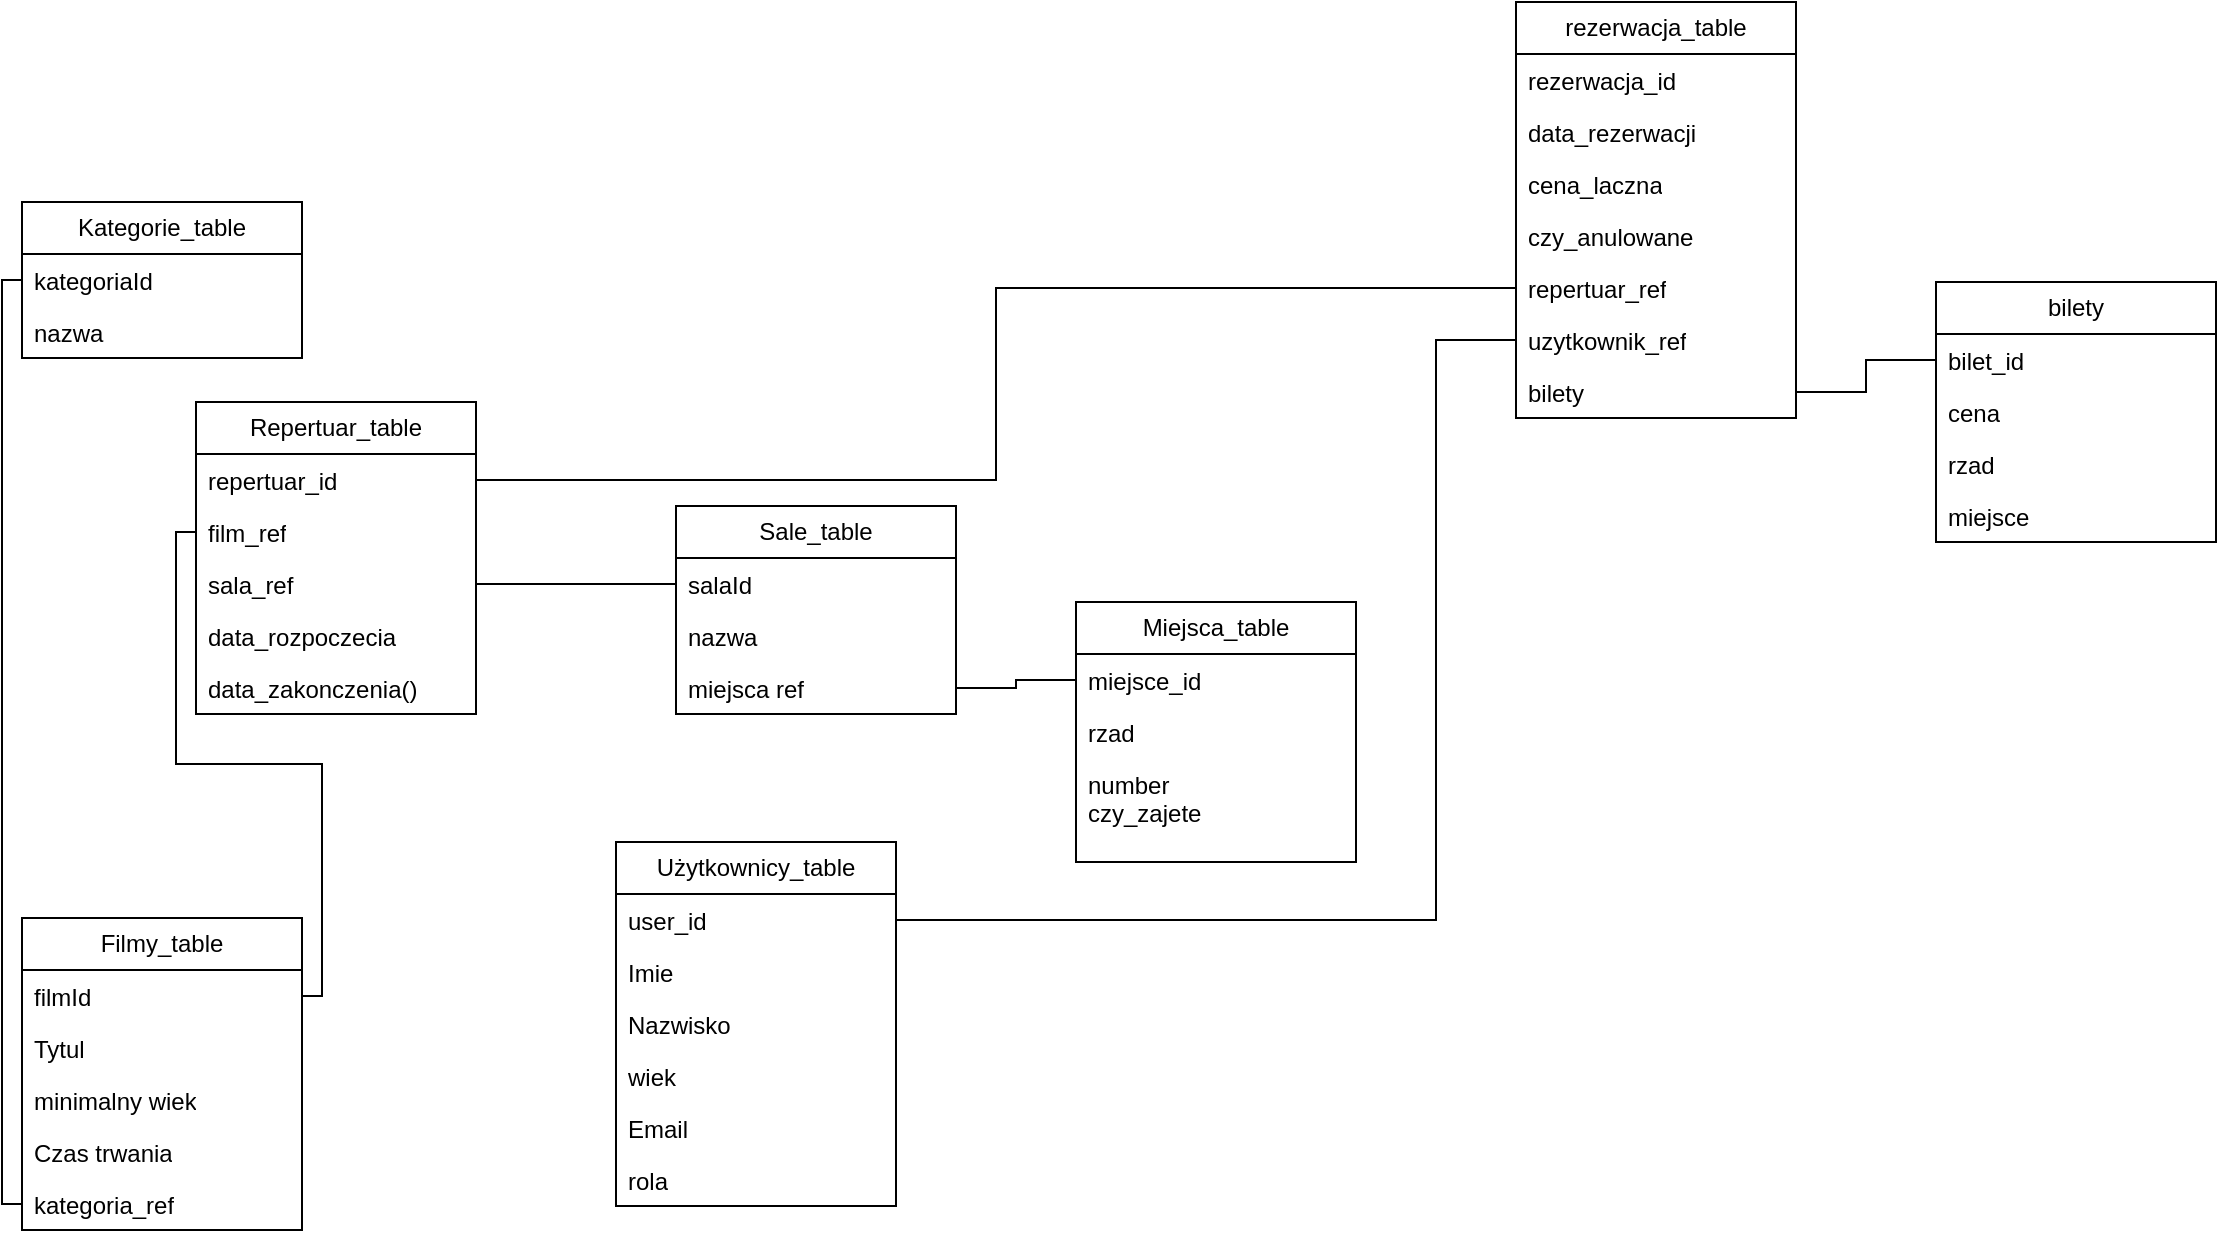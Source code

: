<mxfile version="26.0.10">
  <diagram name="Strona-1" id="0WfoME2lwTY1xLdd7LKN">
    <mxGraphModel dx="1226" dy="1834" grid="1" gridSize="10" guides="1" tooltips="1" connect="1" arrows="1" fold="1" page="1" pageScale="1" pageWidth="827" pageHeight="1169" math="0" shadow="0">
      <root>
        <mxCell id="0" />
        <mxCell id="1" parent="0" />
        <mxCell id="bkE1MvGMu-9cmSeCARTN-6" value="Użytkownicy_table" style="swimlane;fontStyle=0;childLayout=stackLayout;horizontal=1;startSize=26;fillColor=none;horizontalStack=0;resizeParent=1;resizeParentMax=0;resizeLast=0;collapsible=1;marginBottom=0;whiteSpace=wrap;html=1;" parent="1" vertex="1">
          <mxGeometry x="570" y="100" width="140" height="182" as="geometry" />
        </mxCell>
        <mxCell id="bkE1MvGMu-9cmSeCARTN-7" value="user_id" style="text;strokeColor=none;fillColor=none;align=left;verticalAlign=top;spacingLeft=4;spacingRight=4;overflow=hidden;rotatable=0;points=[[0,0.5],[1,0.5]];portConstraint=eastwest;whiteSpace=wrap;html=1;" parent="bkE1MvGMu-9cmSeCARTN-6" vertex="1">
          <mxGeometry y="26" width="140" height="26" as="geometry" />
        </mxCell>
        <mxCell id="bkE1MvGMu-9cmSeCARTN-8" value="Imie" style="text;strokeColor=none;fillColor=none;align=left;verticalAlign=top;spacingLeft=4;spacingRight=4;overflow=hidden;rotatable=0;points=[[0,0.5],[1,0.5]];portConstraint=eastwest;whiteSpace=wrap;html=1;" parent="bkE1MvGMu-9cmSeCARTN-6" vertex="1">
          <mxGeometry y="52" width="140" height="26" as="geometry" />
        </mxCell>
        <mxCell id="bkE1MvGMu-9cmSeCARTN-9" value="Nazwisko" style="text;strokeColor=none;fillColor=none;align=left;verticalAlign=top;spacingLeft=4;spacingRight=4;overflow=hidden;rotatable=0;points=[[0,0.5],[1,0.5]];portConstraint=eastwest;whiteSpace=wrap;html=1;" parent="bkE1MvGMu-9cmSeCARTN-6" vertex="1">
          <mxGeometry y="78" width="140" height="26" as="geometry" />
        </mxCell>
        <mxCell id="bkE1MvGMu-9cmSeCARTN-56" value="wiek" style="text;strokeColor=none;fillColor=none;align=left;verticalAlign=top;spacingLeft=4;spacingRight=4;overflow=hidden;rotatable=0;points=[[0,0.5],[1,0.5]];portConstraint=eastwest;whiteSpace=wrap;html=1;" parent="bkE1MvGMu-9cmSeCARTN-6" vertex="1">
          <mxGeometry y="104" width="140" height="26" as="geometry" />
        </mxCell>
        <mxCell id="bkE1MvGMu-9cmSeCARTN-10" value="Email" style="text;strokeColor=none;fillColor=none;align=left;verticalAlign=top;spacingLeft=4;spacingRight=4;overflow=hidden;rotatable=0;points=[[0,0.5],[1,0.5]];portConstraint=eastwest;whiteSpace=wrap;html=1;" parent="bkE1MvGMu-9cmSeCARTN-6" vertex="1">
          <mxGeometry y="130" width="140" height="26" as="geometry" />
        </mxCell>
        <mxCell id="bkE1MvGMu-9cmSeCARTN-11" value="rola" style="text;strokeColor=none;fillColor=none;align=left;verticalAlign=top;spacingLeft=4;spacingRight=4;overflow=hidden;rotatable=0;points=[[0,0.5],[1,0.5]];portConstraint=eastwest;whiteSpace=wrap;html=1;" parent="bkE1MvGMu-9cmSeCARTN-6" vertex="1">
          <mxGeometry y="156" width="140" height="26" as="geometry" />
        </mxCell>
        <mxCell id="bkE1MvGMu-9cmSeCARTN-23" value="Filmy_table" style="swimlane;fontStyle=0;childLayout=stackLayout;horizontal=1;startSize=26;fillColor=none;horizontalStack=0;resizeParent=1;resizeParentMax=0;resizeLast=0;collapsible=1;marginBottom=0;whiteSpace=wrap;html=1;" parent="1" vertex="1">
          <mxGeometry x="273" y="138" width="140" height="156" as="geometry" />
        </mxCell>
        <mxCell id="bkE1MvGMu-9cmSeCARTN-24" value="filmId" style="text;strokeColor=none;fillColor=none;align=left;verticalAlign=top;spacingLeft=4;spacingRight=4;overflow=hidden;rotatable=0;points=[[0,0.5],[1,0.5]];portConstraint=eastwest;whiteSpace=wrap;html=1;" parent="bkE1MvGMu-9cmSeCARTN-23" vertex="1">
          <mxGeometry y="26" width="140" height="26" as="geometry" />
        </mxCell>
        <mxCell id="bkE1MvGMu-9cmSeCARTN-25" value="Tytul" style="text;strokeColor=none;fillColor=none;align=left;verticalAlign=top;spacingLeft=4;spacingRight=4;overflow=hidden;rotatable=0;points=[[0,0.5],[1,0.5]];portConstraint=eastwest;whiteSpace=wrap;html=1;" parent="bkE1MvGMu-9cmSeCARTN-23" vertex="1">
          <mxGeometry y="52" width="140" height="26" as="geometry" />
        </mxCell>
        <mxCell id="bkE1MvGMu-9cmSeCARTN-28" value="minimalny wiek" style="text;strokeColor=none;fillColor=none;align=left;verticalAlign=top;spacingLeft=4;spacingRight=4;overflow=hidden;rotatable=0;points=[[0,0.5],[1,0.5]];portConstraint=eastwest;whiteSpace=wrap;html=1;" parent="bkE1MvGMu-9cmSeCARTN-23" vertex="1">
          <mxGeometry y="78" width="140" height="26" as="geometry" />
        </mxCell>
        <mxCell id="bkE1MvGMu-9cmSeCARTN-29" value="Czas trwania" style="text;strokeColor=none;fillColor=none;align=left;verticalAlign=top;spacingLeft=4;spacingRight=4;overflow=hidden;rotatable=0;points=[[0,0.5],[1,0.5]];portConstraint=eastwest;whiteSpace=wrap;html=1;" parent="bkE1MvGMu-9cmSeCARTN-23" vertex="1">
          <mxGeometry y="104" width="140" height="26" as="geometry" />
        </mxCell>
        <mxCell id="bkE1MvGMu-9cmSeCARTN-27" value="kategoria_ref" style="text;strokeColor=none;fillColor=none;align=left;verticalAlign=top;spacingLeft=4;spacingRight=4;overflow=hidden;rotatable=0;points=[[0,0.5],[1,0.5]];portConstraint=eastwest;whiteSpace=wrap;html=1;" parent="bkE1MvGMu-9cmSeCARTN-23" vertex="1">
          <mxGeometry y="130" width="140" height="26" as="geometry" />
        </mxCell>
        <mxCell id="bkE1MvGMu-9cmSeCARTN-36" value="Kategorie_table" style="swimlane;fontStyle=0;childLayout=stackLayout;horizontal=1;startSize=26;fillColor=none;horizontalStack=0;resizeParent=1;resizeParentMax=0;resizeLast=0;collapsible=1;marginBottom=0;whiteSpace=wrap;html=1;" parent="1" vertex="1">
          <mxGeometry x="273" y="-220" width="140" height="78" as="geometry" />
        </mxCell>
        <mxCell id="bkE1MvGMu-9cmSeCARTN-37" value="kategoriaId" style="text;strokeColor=none;fillColor=none;align=left;verticalAlign=top;spacingLeft=4;spacingRight=4;overflow=hidden;rotatable=0;points=[[0,0.5],[1,0.5]];portConstraint=eastwest;whiteSpace=wrap;html=1;" parent="bkE1MvGMu-9cmSeCARTN-36" vertex="1">
          <mxGeometry y="26" width="140" height="26" as="geometry" />
        </mxCell>
        <mxCell id="bkE1MvGMu-9cmSeCARTN-38" value="nazwa" style="text;strokeColor=none;fillColor=none;align=left;verticalAlign=top;spacingLeft=4;spacingRight=4;overflow=hidden;rotatable=0;points=[[0,0.5],[1,0.5]];portConstraint=eastwest;whiteSpace=wrap;html=1;" parent="bkE1MvGMu-9cmSeCARTN-36" vertex="1">
          <mxGeometry y="52" width="140" height="26" as="geometry" />
        </mxCell>
        <mxCell id="bkE1MvGMu-9cmSeCARTN-40" value="Sale_table" style="swimlane;fontStyle=0;childLayout=stackLayout;horizontal=1;startSize=26;fillColor=none;horizontalStack=0;resizeParent=1;resizeParentMax=0;resizeLast=0;collapsible=1;marginBottom=0;whiteSpace=wrap;html=1;" parent="1" vertex="1">
          <mxGeometry x="600" y="-68" width="140" height="104" as="geometry" />
        </mxCell>
        <mxCell id="bkE1MvGMu-9cmSeCARTN-41" value="salaId" style="text;strokeColor=none;fillColor=none;align=left;verticalAlign=top;spacingLeft=4;spacingRight=4;overflow=hidden;rotatable=0;points=[[0,0.5],[1,0.5]];portConstraint=eastwest;whiteSpace=wrap;html=1;" parent="bkE1MvGMu-9cmSeCARTN-40" vertex="1">
          <mxGeometry y="26" width="140" height="26" as="geometry" />
        </mxCell>
        <mxCell id="bkE1MvGMu-9cmSeCARTN-42" value="nazwa" style="text;strokeColor=none;fillColor=none;align=left;verticalAlign=top;spacingLeft=4;spacingRight=4;overflow=hidden;rotatable=0;points=[[0,0.5],[1,0.5]];portConstraint=eastwest;whiteSpace=wrap;html=1;" parent="bkE1MvGMu-9cmSeCARTN-40" vertex="1">
          <mxGeometry y="52" width="140" height="26" as="geometry" />
        </mxCell>
        <mxCell id="bkE1MvGMu-9cmSeCARTN-57" value="miejsca ref" style="text;strokeColor=none;fillColor=none;align=left;verticalAlign=top;spacingLeft=4;spacingRight=4;overflow=hidden;rotatable=0;points=[[0,0.5],[1,0.5]];portConstraint=eastwest;whiteSpace=wrap;html=1;" parent="bkE1MvGMu-9cmSeCARTN-40" vertex="1">
          <mxGeometry y="78" width="140" height="26" as="geometry" />
        </mxCell>
        <mxCell id="bkE1MvGMu-9cmSeCARTN-44" value="Repertuar_table" style="swimlane;fontStyle=0;childLayout=stackLayout;horizontal=1;startSize=26;fillColor=none;horizontalStack=0;resizeParent=1;resizeParentMax=0;resizeLast=0;collapsible=1;marginBottom=0;whiteSpace=wrap;html=1;" parent="1" vertex="1">
          <mxGeometry x="360" y="-120" width="140" height="156" as="geometry" />
        </mxCell>
        <mxCell id="bkE1MvGMu-9cmSeCARTN-45" value="repertuar_id" style="text;strokeColor=none;fillColor=none;align=left;verticalAlign=top;spacingLeft=4;spacingRight=4;overflow=hidden;rotatable=0;points=[[0,0.5],[1,0.5]];portConstraint=eastwest;whiteSpace=wrap;html=1;" parent="bkE1MvGMu-9cmSeCARTN-44" vertex="1">
          <mxGeometry y="26" width="140" height="26" as="geometry" />
        </mxCell>
        <mxCell id="bkE1MvGMu-9cmSeCARTN-46" value="film_ref" style="text;strokeColor=none;fillColor=none;align=left;verticalAlign=top;spacingLeft=4;spacingRight=4;overflow=hidden;rotatable=0;points=[[0,0.5],[1,0.5]];portConstraint=eastwest;whiteSpace=wrap;html=1;" parent="bkE1MvGMu-9cmSeCARTN-44" vertex="1">
          <mxGeometry y="52" width="140" height="26" as="geometry" />
        </mxCell>
        <mxCell id="bkE1MvGMu-9cmSeCARTN-47" value="sala_ref" style="text;strokeColor=none;fillColor=none;align=left;verticalAlign=top;spacingLeft=4;spacingRight=4;overflow=hidden;rotatable=0;points=[[0,0.5],[1,0.5]];portConstraint=eastwest;whiteSpace=wrap;html=1;" parent="bkE1MvGMu-9cmSeCARTN-44" vertex="1">
          <mxGeometry y="78" width="140" height="26" as="geometry" />
        </mxCell>
        <mxCell id="bkE1MvGMu-9cmSeCARTN-58" value="data_rozpoczecia" style="text;strokeColor=none;fillColor=none;align=left;verticalAlign=top;spacingLeft=4;spacingRight=4;overflow=hidden;rotatable=0;points=[[0,0.5],[1,0.5]];portConstraint=eastwest;whiteSpace=wrap;html=1;" parent="bkE1MvGMu-9cmSeCARTN-44" vertex="1">
          <mxGeometry y="104" width="140" height="26" as="geometry" />
        </mxCell>
        <mxCell id="bkE1MvGMu-9cmSeCARTN-60" value="data_zakonczenia()" style="text;strokeColor=none;fillColor=none;align=left;verticalAlign=top;spacingLeft=4;spacingRight=4;overflow=hidden;rotatable=0;points=[[0,0.5],[1,0.5]];portConstraint=eastwest;whiteSpace=wrap;html=1;" parent="bkE1MvGMu-9cmSeCARTN-44" vertex="1">
          <mxGeometry y="130" width="140" height="26" as="geometry" />
        </mxCell>
        <mxCell id="bkE1MvGMu-9cmSeCARTN-50" value="Miejsca_table" style="swimlane;fontStyle=0;childLayout=stackLayout;horizontal=1;startSize=26;fillColor=none;horizontalStack=0;resizeParent=1;resizeParentMax=0;resizeLast=0;collapsible=1;marginBottom=0;whiteSpace=wrap;html=1;" parent="1" vertex="1">
          <mxGeometry x="800" y="-20" width="140" height="130" as="geometry" />
        </mxCell>
        <mxCell id="bkE1MvGMu-9cmSeCARTN-51" value="miejsce_id" style="text;strokeColor=none;fillColor=none;align=left;verticalAlign=top;spacingLeft=4;spacingRight=4;overflow=hidden;rotatable=0;points=[[0,0.5],[1,0.5]];portConstraint=eastwest;whiteSpace=wrap;html=1;" parent="bkE1MvGMu-9cmSeCARTN-50" vertex="1">
          <mxGeometry y="26" width="140" height="26" as="geometry" />
        </mxCell>
        <mxCell id="bkE1MvGMu-9cmSeCARTN-52" value="rzad" style="text;strokeColor=none;fillColor=none;align=left;verticalAlign=top;spacingLeft=4;spacingRight=4;overflow=hidden;rotatable=0;points=[[0,0.5],[1,0.5]];portConstraint=eastwest;whiteSpace=wrap;html=1;" parent="bkE1MvGMu-9cmSeCARTN-50" vertex="1">
          <mxGeometry y="52" width="140" height="26" as="geometry" />
        </mxCell>
        <mxCell id="bkE1MvGMu-9cmSeCARTN-55" value="number&lt;div&gt;czy_zajete&lt;/div&gt;" style="text;strokeColor=none;fillColor=none;align=left;verticalAlign=top;spacingLeft=4;spacingRight=4;overflow=hidden;rotatable=0;points=[[0,0.5],[1,0.5]];portConstraint=eastwest;whiteSpace=wrap;html=1;" parent="bkE1MvGMu-9cmSeCARTN-50" vertex="1">
          <mxGeometry y="78" width="140" height="52" as="geometry" />
        </mxCell>
        <mxCell id="bkE1MvGMu-9cmSeCARTN-61" value="bilety" style="swimlane;fontStyle=0;childLayout=stackLayout;horizontal=1;startSize=26;fillColor=none;horizontalStack=0;resizeParent=1;resizeParentMax=0;resizeLast=0;collapsible=1;marginBottom=0;whiteSpace=wrap;html=1;" parent="1" vertex="1">
          <mxGeometry x="1230" y="-180" width="140" height="130" as="geometry" />
        </mxCell>
        <mxCell id="bkE1MvGMu-9cmSeCARTN-62" value="bilet_id" style="text;strokeColor=none;fillColor=none;align=left;verticalAlign=top;spacingLeft=4;spacingRight=4;overflow=hidden;rotatable=0;points=[[0,0.5],[1,0.5]];portConstraint=eastwest;whiteSpace=wrap;html=1;" parent="bkE1MvGMu-9cmSeCARTN-61" vertex="1">
          <mxGeometry y="26" width="140" height="26" as="geometry" />
        </mxCell>
        <mxCell id="bkE1MvGMu-9cmSeCARTN-63" value="cena" style="text;strokeColor=none;fillColor=none;align=left;verticalAlign=top;spacingLeft=4;spacingRight=4;overflow=hidden;rotatable=0;points=[[0,0.5],[1,0.5]];portConstraint=eastwest;whiteSpace=wrap;html=1;" parent="bkE1MvGMu-9cmSeCARTN-61" vertex="1">
          <mxGeometry y="52" width="140" height="26" as="geometry" />
        </mxCell>
        <mxCell id="bkE1MvGMu-9cmSeCARTN-65" value="rzad" style="text;strokeColor=none;fillColor=none;align=left;verticalAlign=top;spacingLeft=4;spacingRight=4;overflow=hidden;rotatable=0;points=[[0,0.5],[1,0.5]];portConstraint=eastwest;whiteSpace=wrap;html=1;" parent="bkE1MvGMu-9cmSeCARTN-61" vertex="1">
          <mxGeometry y="78" width="140" height="26" as="geometry" />
        </mxCell>
        <mxCell id="bkE1MvGMu-9cmSeCARTN-66" value="miejsce" style="text;strokeColor=none;fillColor=none;align=left;verticalAlign=top;spacingLeft=4;spacingRight=4;overflow=hidden;rotatable=0;points=[[0,0.5],[1,0.5]];portConstraint=eastwest;whiteSpace=wrap;html=1;" parent="bkE1MvGMu-9cmSeCARTN-61" vertex="1">
          <mxGeometry y="104" width="140" height="26" as="geometry" />
        </mxCell>
        <mxCell id="bkE1MvGMu-9cmSeCARTN-68" value="rezerwacja_table" style="swimlane;fontStyle=0;childLayout=stackLayout;horizontal=1;startSize=26;fillColor=none;horizontalStack=0;resizeParent=1;resizeParentMax=0;resizeLast=0;collapsible=1;marginBottom=0;whiteSpace=wrap;html=1;" parent="1" vertex="1">
          <mxGeometry x="1020" y="-320" width="140" height="208" as="geometry" />
        </mxCell>
        <mxCell id="bkE1MvGMu-9cmSeCARTN-69" value="rezerwacja_id" style="text;strokeColor=none;fillColor=none;align=left;verticalAlign=top;spacingLeft=4;spacingRight=4;overflow=hidden;rotatable=0;points=[[0,0.5],[1,0.5]];portConstraint=eastwest;whiteSpace=wrap;html=1;" parent="bkE1MvGMu-9cmSeCARTN-68" vertex="1">
          <mxGeometry y="26" width="140" height="26" as="geometry" />
        </mxCell>
        <mxCell id="bkE1MvGMu-9cmSeCARTN-70" value="data_rezerwacji" style="text;strokeColor=none;fillColor=none;align=left;verticalAlign=top;spacingLeft=4;spacingRight=4;overflow=hidden;rotatable=0;points=[[0,0.5],[1,0.5]];portConstraint=eastwest;whiteSpace=wrap;html=1;" parent="bkE1MvGMu-9cmSeCARTN-68" vertex="1">
          <mxGeometry y="52" width="140" height="26" as="geometry" />
        </mxCell>
        <mxCell id="bkE1MvGMu-9cmSeCARTN-71" value="cena_laczna" style="text;strokeColor=none;fillColor=none;align=left;verticalAlign=top;spacingLeft=4;spacingRight=4;overflow=hidden;rotatable=0;points=[[0,0.5],[1,0.5]];portConstraint=eastwest;whiteSpace=wrap;html=1;" parent="bkE1MvGMu-9cmSeCARTN-68" vertex="1">
          <mxGeometry y="78" width="140" height="26" as="geometry" />
        </mxCell>
        <mxCell id="bkE1MvGMu-9cmSeCARTN-72" value="czy_anulowane" style="text;strokeColor=none;fillColor=none;align=left;verticalAlign=top;spacingLeft=4;spacingRight=4;overflow=hidden;rotatable=0;points=[[0,0.5],[1,0.5]];portConstraint=eastwest;whiteSpace=wrap;html=1;" parent="bkE1MvGMu-9cmSeCARTN-68" vertex="1">
          <mxGeometry y="104" width="140" height="26" as="geometry" />
        </mxCell>
        <mxCell id="bkE1MvGMu-9cmSeCARTN-73" value="repertuar_ref" style="text;strokeColor=none;fillColor=none;align=left;verticalAlign=top;spacingLeft=4;spacingRight=4;overflow=hidden;rotatable=0;points=[[0,0.5],[1,0.5]];portConstraint=eastwest;whiteSpace=wrap;html=1;" parent="bkE1MvGMu-9cmSeCARTN-68" vertex="1">
          <mxGeometry y="130" width="140" height="26" as="geometry" />
        </mxCell>
        <mxCell id="bkE1MvGMu-9cmSeCARTN-74" value="uzytkownik_ref" style="text;strokeColor=none;fillColor=none;align=left;verticalAlign=top;spacingLeft=4;spacingRight=4;overflow=hidden;rotatable=0;points=[[0,0.5],[1,0.5]];portConstraint=eastwest;whiteSpace=wrap;html=1;" parent="bkE1MvGMu-9cmSeCARTN-68" vertex="1">
          <mxGeometry y="156" width="140" height="26" as="geometry" />
        </mxCell>
        <mxCell id="bkE1MvGMu-9cmSeCARTN-75" value="bilety" style="text;strokeColor=none;fillColor=none;align=left;verticalAlign=top;spacingLeft=4;spacingRight=4;overflow=hidden;rotatable=0;points=[[0,0.5],[1,0.5]];portConstraint=eastwest;whiteSpace=wrap;html=1;" parent="bkE1MvGMu-9cmSeCARTN-68" vertex="1">
          <mxGeometry y="182" width="140" height="26" as="geometry" />
        </mxCell>
        <mxCell id="Mpb0qtJqki3osfiSk7G1-18" value="" style="endArrow=none;html=1;edgeStyle=orthogonalEdgeStyle;rounded=0;entryX=0;entryY=0.5;entryDx=0;entryDy=0;exitX=0;exitY=0.5;exitDx=0;exitDy=0;" edge="1" parent="1" source="bkE1MvGMu-9cmSeCARTN-27" target="bkE1MvGMu-9cmSeCARTN-37">
          <mxGeometry relative="1" as="geometry">
            <mxPoint x="70" y="-60" as="sourcePoint" />
            <mxPoint x="230" y="-60" as="targetPoint" />
          </mxGeometry>
        </mxCell>
        <mxCell id="Mpb0qtJqki3osfiSk7G1-21" value="" style="endArrow=none;html=1;edgeStyle=orthogonalEdgeStyle;rounded=0;entryX=0;entryY=0.5;entryDx=0;entryDy=0;exitX=1;exitY=0.5;exitDx=0;exitDy=0;" edge="1" parent="1" source="bkE1MvGMu-9cmSeCARTN-24" target="bkE1MvGMu-9cmSeCARTN-46">
          <mxGeometry relative="1" as="geometry">
            <mxPoint x="200" y="402" as="sourcePoint" />
            <mxPoint x="200" y="-140" as="targetPoint" />
          </mxGeometry>
        </mxCell>
        <mxCell id="Mpb0qtJqki3osfiSk7G1-22" value="" style="endArrow=none;html=1;edgeStyle=orthogonalEdgeStyle;rounded=0;entryX=0;entryY=0.5;entryDx=0;entryDy=0;exitX=1;exitY=0.5;exitDx=0;exitDy=0;" edge="1" parent="1" source="bkE1MvGMu-9cmSeCARTN-45" target="bkE1MvGMu-9cmSeCARTN-73">
          <mxGeometry relative="1" as="geometry">
            <mxPoint x="700" y="255" as="sourcePoint" />
            <mxPoint x="700" y="-287" as="targetPoint" />
          </mxGeometry>
        </mxCell>
        <mxCell id="Mpb0qtJqki3osfiSk7G1-23" value="" style="endArrow=none;html=1;edgeStyle=orthogonalEdgeStyle;rounded=0;exitX=1;exitY=0.5;exitDx=0;exitDy=0;" edge="1" parent="1" source="bkE1MvGMu-9cmSeCARTN-57" target="bkE1MvGMu-9cmSeCARTN-51">
          <mxGeometry relative="1" as="geometry">
            <mxPoint x="303" y="311" as="sourcePoint" />
            <mxPoint x="303" y="-231" as="targetPoint" />
          </mxGeometry>
        </mxCell>
        <mxCell id="Mpb0qtJqki3osfiSk7G1-24" value="" style="endArrow=none;html=1;edgeStyle=orthogonalEdgeStyle;rounded=0;entryX=0;entryY=0.5;entryDx=0;entryDy=0;exitX=1;exitY=0.5;exitDx=0;exitDy=0;" edge="1" parent="1" source="bkE1MvGMu-9cmSeCARTN-47" target="bkE1MvGMu-9cmSeCARTN-41">
          <mxGeometry relative="1" as="geometry">
            <mxPoint x="313" y="321" as="sourcePoint" />
            <mxPoint x="313" y="-221" as="targetPoint" />
          </mxGeometry>
        </mxCell>
        <mxCell id="Mpb0qtJqki3osfiSk7G1-28" value="" style="endArrow=none;html=1;edgeStyle=orthogonalEdgeStyle;rounded=0;entryX=0;entryY=0.5;entryDx=0;entryDy=0;exitX=1;exitY=0.5;exitDx=0;exitDy=0;" edge="1" parent="1" source="bkE1MvGMu-9cmSeCARTN-75" target="bkE1MvGMu-9cmSeCARTN-62">
          <mxGeometry relative="1" as="geometry">
            <mxPoint x="510" y="-71" as="sourcePoint" />
            <mxPoint x="1030" y="-167" as="targetPoint" />
          </mxGeometry>
        </mxCell>
        <mxCell id="Mpb0qtJqki3osfiSk7G1-29" value="" style="endArrow=none;html=1;edgeStyle=orthogonalEdgeStyle;rounded=0;entryX=0;entryY=0.5;entryDx=0;entryDy=0;" edge="1" parent="1" source="bkE1MvGMu-9cmSeCARTN-7" target="bkE1MvGMu-9cmSeCARTN-74">
          <mxGeometry relative="1" as="geometry">
            <mxPoint x="1000" y="116" as="sourcePoint" />
            <mxPoint x="1130" y="100" as="targetPoint" />
            <Array as="points">
              <mxPoint x="980" y="139" />
              <mxPoint x="980" y="-151" />
            </Array>
          </mxGeometry>
        </mxCell>
      </root>
    </mxGraphModel>
  </diagram>
</mxfile>
